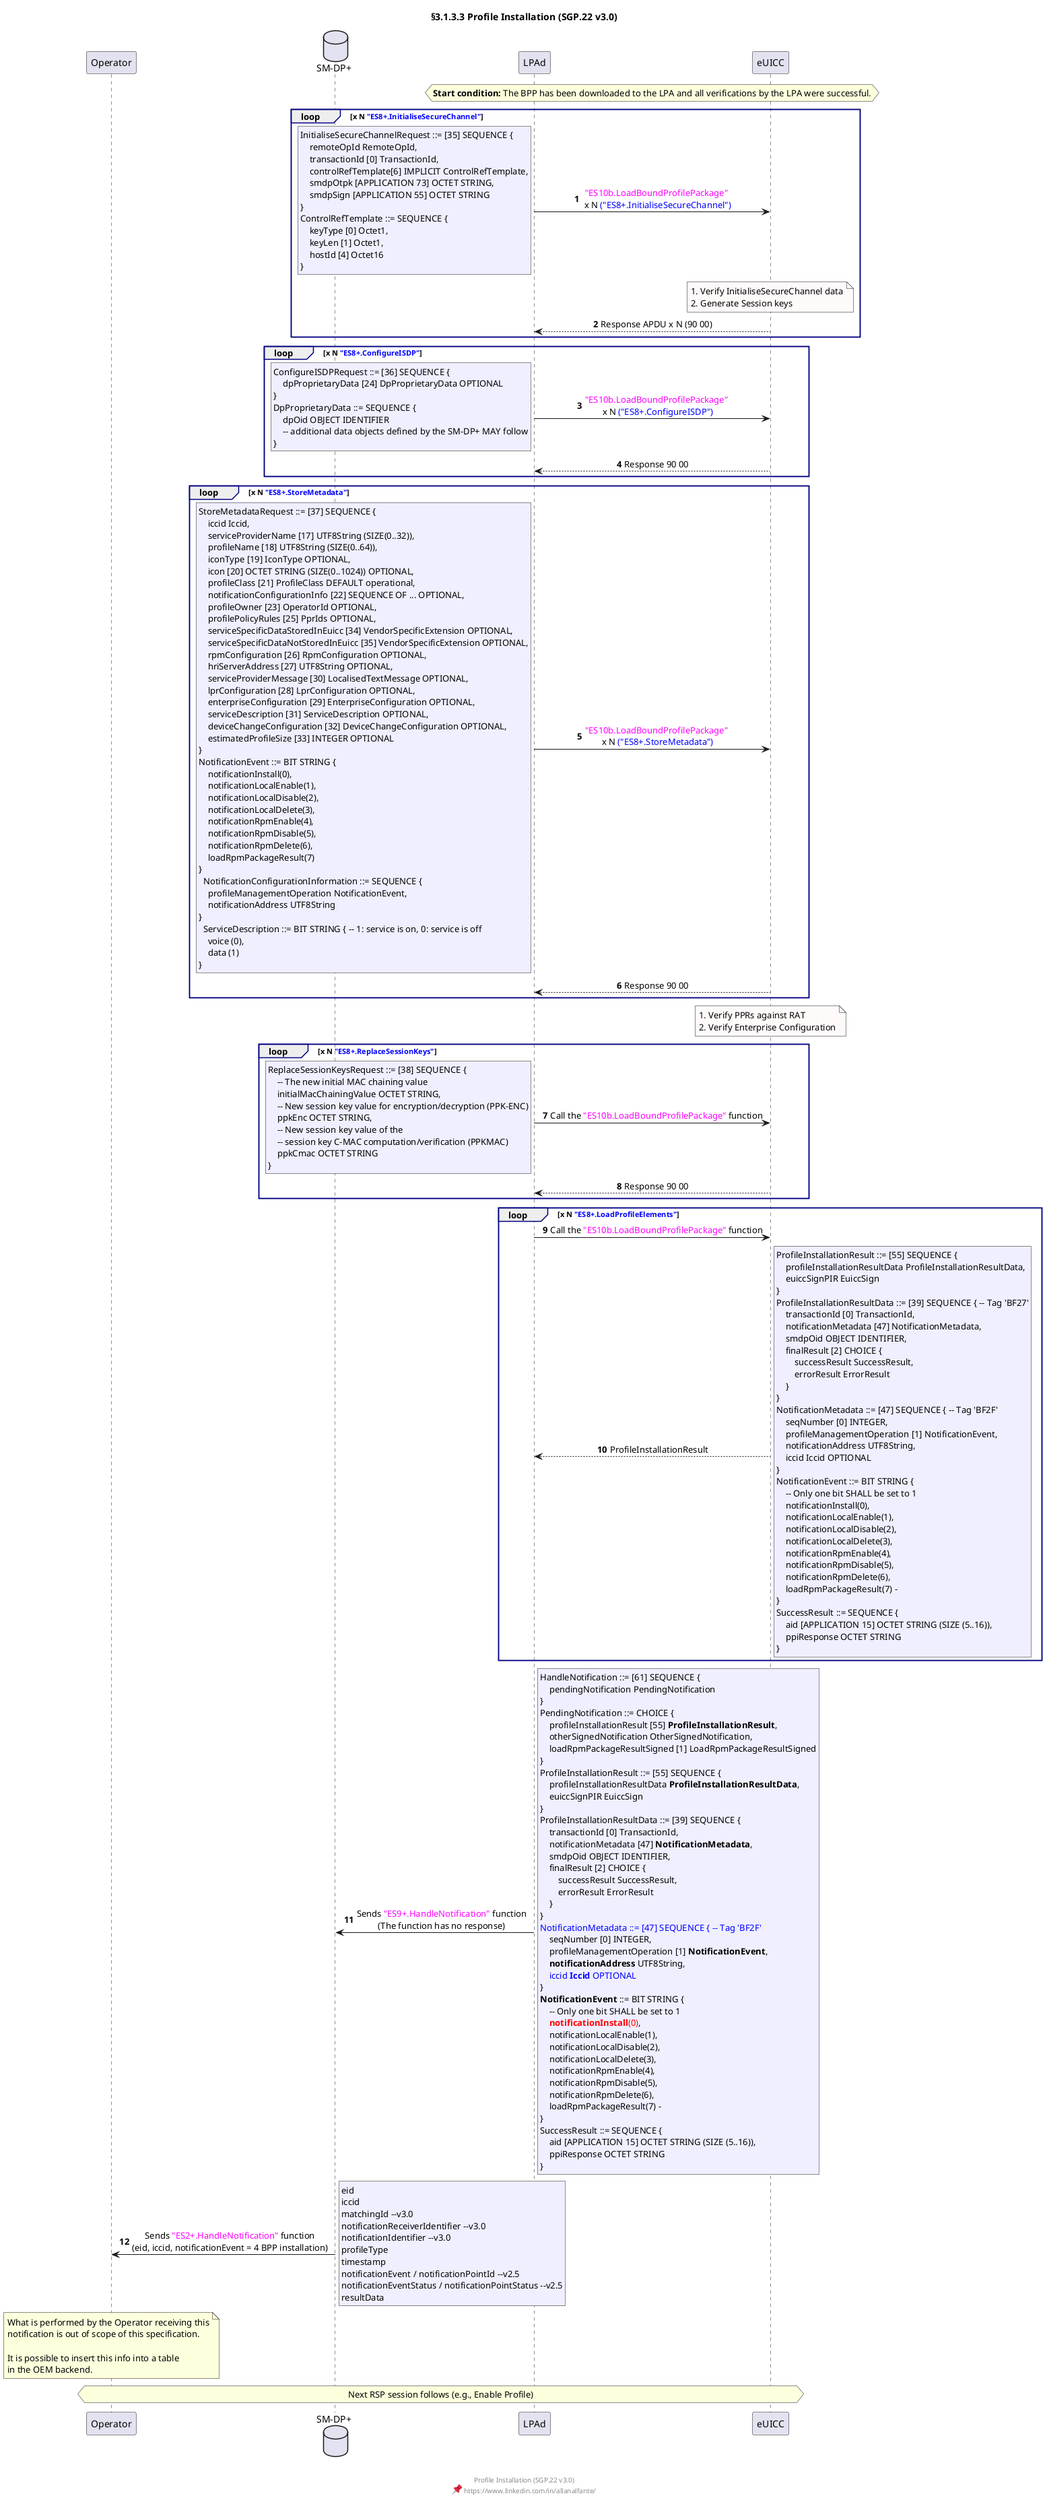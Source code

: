@startuml profile_installation
autonumber
title §3.1.3.3 Profile Installation (SGP.22 v3.0)
footer \n\nProfile Installation (SGP.22 v3.0)\n<:1f4cc:> https://www.linkedin.com/in/allanalfante/
skinparam sequenceMessageAlign center
skinparam ParticipantPadding 20
skinparam BoxPadding 10
skinparam SequenceGroupBorderColor #Navy

'''
'PARTICPANTS
''''
participant "Operator" as operator
database "SM-DP+" as smdp
participant "LPAd" as lpad
participant "eUICC" as euicc

hnote over lpad, euicc
**Start condition:** The BPP has been downloaded to the LPA and all verifications by the LPA were successful.
end note

loop x N <font color=blue>"ES8+.InitialiseSecureChannel"</font>
lpad -> euicc: <font color=magenta>"ES10b.LoadBoundProfilePackage"</font>\n x N <font color=blue>("ES8+.InitialiseSecureChannel")</font>
rnote left #MOTIVATION
InitialiseSecureChannelRequest ::= [35] SEQUENCE { 
    remoteOpId RemoteOpId, 
    transactionId [0] TransactionId,
    controlRefTemplate[6] IMPLICIT ControlRefTemplate,
    smdpOtpk [APPLICATION 73] OCTET STRING, 
    smdpSign [APPLICATION 55] OCTET STRING 
}
ControlRefTemplate ::= SEQUENCE {
    keyType [0] Octet1, 
    keyLen [1] Octet1, 
    hostId [4] Octet16 
}
end note
note over euicc #Snow
1. Verify InitialiseSecureChannel data
2. Generate Session keys
end note
euicc --> lpad: Response APDU x N (90 00)
end

loop x N <font color=blue>"ES8+.ConfigureISDP"</font>
  lpad -> euicc: <font color=magenta>"ES10b.LoadBoundProfilePackage"</font>\n x N <font color=blue>("ES8+.ConfigureISDP")</font>
  rnote left #MOTIVATION
  ConfigureISDPRequest ::= [36] SEQUENCE { 
      dpProprietaryData [24] DpProprietaryData OPTIONAL 
  }
  DpProprietaryData ::= SEQUENCE { 
      dpOid OBJECT IDENTIFIER 
      -- additional data objects defined by the SM-DP+ MAY follow
  }
  end note
  euicc --> lpad: Response 90 00
end

loop x N <font color=blue>"ES8+.StoreMetadata"</font>
  lpad -> euicc: <font color=magenta>"ES10b.LoadBoundProfilePackage"</font>\n x N <font color=blue>("ES8+.StoreMetadata")</font>
  rnote left #MOTIVATION
  StoreMetadataRequest ::= [37] SEQUENCE { 
      iccid Iccid,
      serviceProviderName [17] UTF8String (SIZE(0..32)), 
      profileName [18] UTF8String (SIZE(0..64)), 
      iconType [19] IconType OPTIONAL, 
      icon [20] OCTET STRING (SIZE(0..1024)) OPTIONAL, 
      profileClass [21] ProfileClass DEFAULT operational,
      notificationConfigurationInfo [22] SEQUENCE OF ... OPTIONAL,
      profileOwner [23] OperatorId OPTIONAL,
      profilePolicyRules [25] PprIds OPTIONAL,
      serviceSpecificDataStoredInEuicc [34] VendorSpecificExtension OPTIONAL,
      serviceSpecificDataNotStoredInEuicc [35] VendorSpecificExtension OPTIONAL,
      rpmConfiguration [26] RpmConfiguration OPTIONAL, 
      hriServerAddress [27] UTF8String OPTIONAL, 
      serviceProviderMessage [30] LocalisedTextMessage OPTIONAL,
      lprConfiguration [28] LprConfiguration OPTIONAL, 
      enterpriseConfiguration [29] EnterpriseConfiguration OPTIONAL, 
      serviceDescription [31] ServiceDescription OPTIONAL, 
      deviceChangeConfiguration [32] DeviceChangeConfiguration OPTIONAL, 
      estimatedProfileSize [33] INTEGER OPTIONAL 
  }
  NotificationEvent ::= BIT STRING {
      notificationInstall(0),
      notificationLocalEnable(1),
      notificationLocalDisable(2),
      notificationLocalDelete(3),
      notificationRpmEnable(4), 
      notificationRpmDisable(5), 
      notificationRpmDelete(6), 
      loadRpmPackageResult(7) 
  }
    NotificationConfigurationInformation ::= SEQUENCE {
      profileManagementOperation NotificationEvent,
      notificationAddress UTF8String 
  }
    ServiceDescription ::= BIT STRING { -- 1: service is on, 0: service is off
      voice (0), 
      data (1) 
  }
  end note
  euicc --> lpad: Response 90 00
end

  note over euicc #Snow
  1. Verify PPRs against RAT
  2. Verify Enterprise Configuration
  end note

loop x N <font color=blue>"ES8+.ReplaceSessionKeys"</font>
  lpad -> euicc: Call the <font color=magenta>"ES10b.LoadBoundProfilePackage"</font> function
  rnote left #MOTIVATION
  ReplaceSessionKeysRequest ::= [38] SEQUENCE { 
      -- The new initial MAC chaining value
      initialMacChainingValue OCTET STRING,
      -- New session key value for encryption/decryption (PPK-ENC)
      ppkEnc OCTET STRING,
      -- New session key value of the 
      -- session key C-MAC computation/verification (PPKMAC)
      ppkCmac OCTET STRING
  }
  end note
  euicc --> lpad: Response 90 00
end

loop x N <font color=blue>"ES8+.LoadProfileElements"</font>
  lpad -> euicc: Call the <font color=magenta>"ES10b.LoadBoundProfilePackage"</font> function
  euicc --> lpad: ProfileInstallationResult
  rnote right #MOTIVATION
  ProfileInstallationResult ::= [55] SEQUENCE {
      profileInstallationResultData ProfileInstallationResultData,
      euiccSignPIR EuiccSign
  }
  ProfileInstallationResultData ::= [39] SEQUENCE { -- Tag 'BF27'
      transactionId [0] TransactionId, 
      notificationMetadata [47] NotificationMetadata,
      smdpOid OBJECT IDENTIFIER, 
      finalResult [2] CHOICE {
          successResult SuccessResult,
          errorResult ErrorResult
      }
  }
  NotificationMetadata ::= [47] SEQUENCE { -- Tag 'BF2F'
      seqNumber [0] INTEGER,
      profileManagementOperation [1] NotificationEvent,       
      notificationAddress UTF8String, 
      iccid Iccid OPTIONAL
  }
  NotificationEvent ::= BIT STRING {
      -- Only one bit SHALL be set to 1
      notificationInstall(0),
      notificationLocalEnable(1),
      notificationLocalDisable(2),
      notificationLocalDelete(3),
      notificationRpmEnable(4), 
      notificationRpmDisable(5), 
      notificationRpmDelete(6), 
      loadRpmPackageResult(7) -
  }
  SuccessResult ::= SEQUENCE {
      aid [APPLICATION 15] OCTET STRING (SIZE (5..16)), 
      ppiResponse OCTET STRING 
  }
  end note
end

lpad -> smdp: Sends <font color=magenta>"ES9+.HandleNotification"</font> function\n(The function has no response)
rnote right #MOTIVATION
HandleNotification ::= [61] SEQUENCE {
    pendingNotification PendingNotification
}
PendingNotification ::= CHOICE {
    profileInstallationResult [55] **ProfileInstallationResult**,
    otherSignedNotification OtherSignedNotification,
    loadRpmPackageResultSigned [1] LoadRpmPackageResultSigned
}
ProfileInstallationResult ::= [55] SEQUENCE { 
    profileInstallationResultData **ProfileInstallationResultData**,
    euiccSignPIR EuiccSign
}
ProfileInstallationResultData ::= [39] SEQUENCE {
    transactionId [0] TransactionId,
    notificationMetadata [47] **NotificationMetadata**,
    smdpOid OBJECT IDENTIFIER,
    finalResult [2] CHOICE {
        successResult SuccessResult,
        errorResult ErrorResult
    }
}
<color:blue>NotificationMetadata ::= [47] SEQUENCE { -- Tag 'BF2F'
    seqNumber [0] INTEGER,
    profileManagementOperation [1] **NotificationEvent**,
    **notificationAddress** UTF8String, 
    <color:blue>iccid **Iccid** OPTIONAL
}
**NotificationEvent** ::= BIT STRING {
    -- Only one bit SHALL be set to 1
    <font color=red>**notificationInstall**(0)</font>,
    notificationLocalEnable(1),
    notificationLocalDisable(2),
    notificationLocalDelete(3),
    notificationRpmEnable(4), 
    notificationRpmDisable(5), 
    notificationRpmDelete(6), 
    loadRpmPackageResult(7) -
}
SuccessResult ::= SEQUENCE {
    aid [APPLICATION 15] OCTET STRING (SIZE (5..16)), 
    ppiResponse OCTET STRING 
}
end note

smdp -> operator: Sends <font color=magenta>"ES2+.HandleNotification"</font> function\n(eid, iccid, notificationEvent = 4 BPP installation)
rnote right #MOTIVATION
eid
iccid
matchingId --v3.0
notificationReceiverIdentifier --v3.0
notificationIdentifier --v3.0
profileType
timestamp
notificationEvent / notificationPointId --v2.5
notificationEventStatus / notificationPointStatus --v2.5
resultData
end note

note over operator
What is performed by the Operator receiving this
notification is out of scope of this specification.

It is possible to insert this info into a table 
in the OEM backend.
end note

hnote over operator, euicc
Next RSP session follows (e.g., Enable Profile)
end note

@enduml